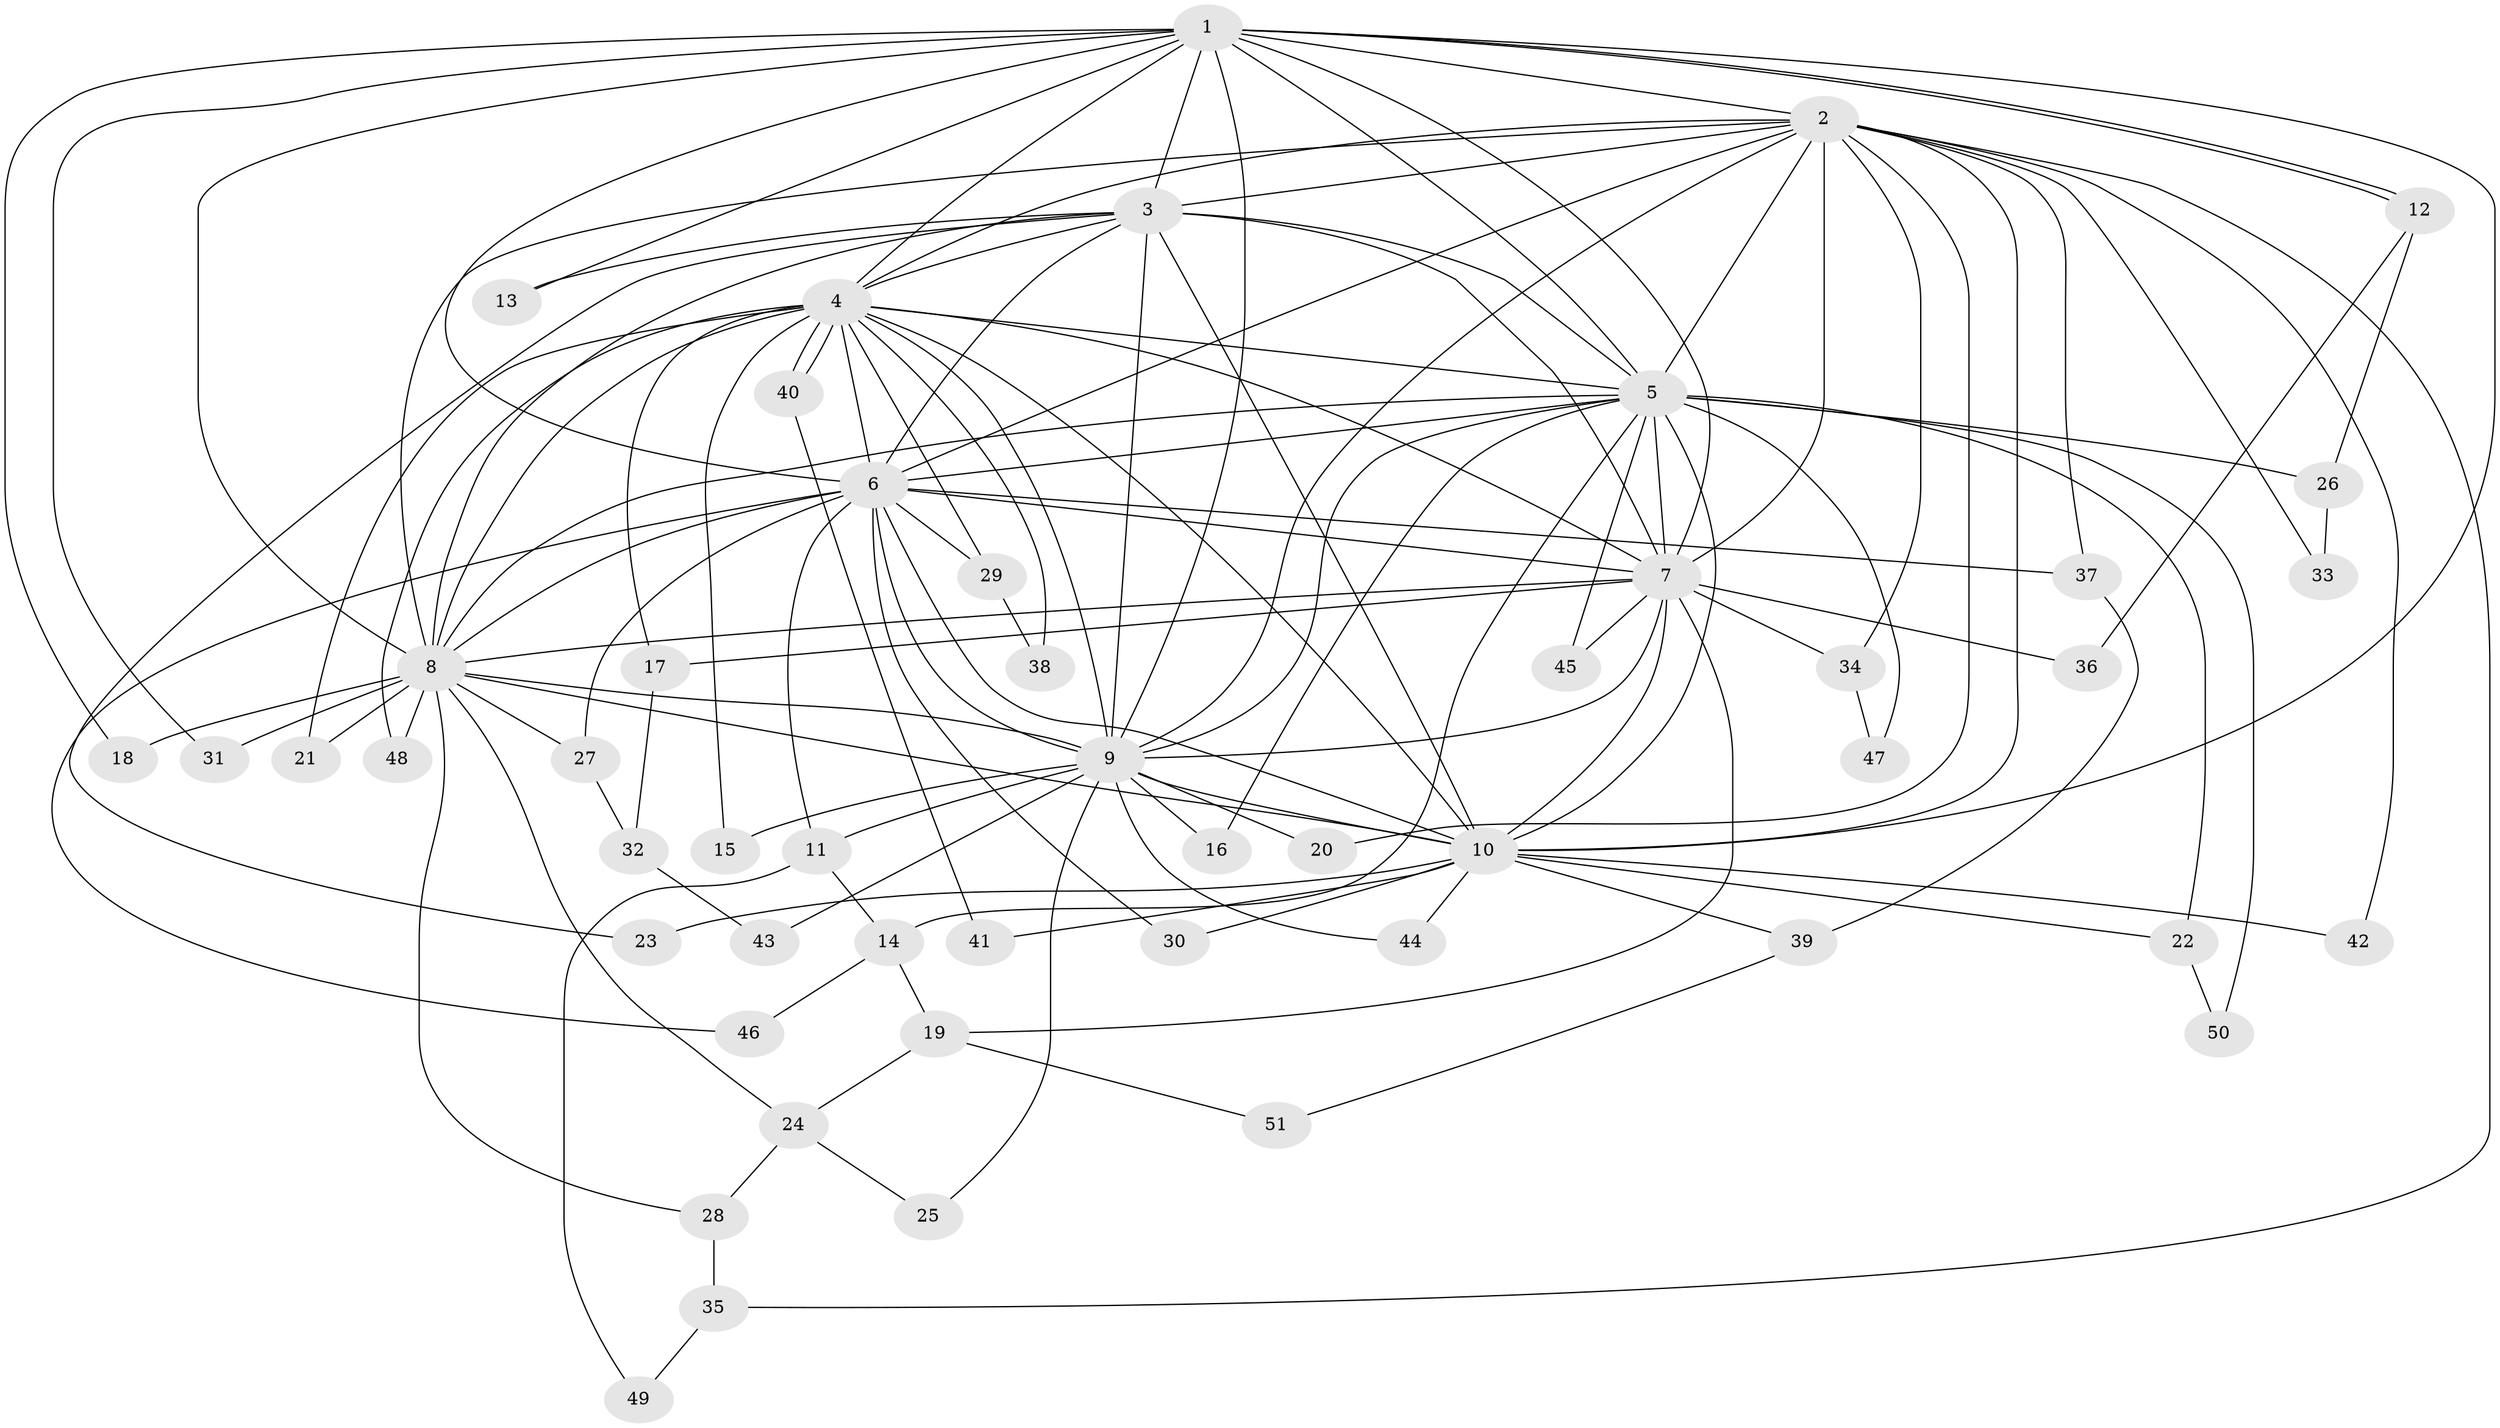 // Generated by graph-tools (version 1.1) at 2025/34/03/09/25 02:34:50]
// undirected, 51 vertices, 127 edges
graph export_dot {
graph [start="1"]
  node [color=gray90,style=filled];
  1;
  2;
  3;
  4;
  5;
  6;
  7;
  8;
  9;
  10;
  11;
  12;
  13;
  14;
  15;
  16;
  17;
  18;
  19;
  20;
  21;
  22;
  23;
  24;
  25;
  26;
  27;
  28;
  29;
  30;
  31;
  32;
  33;
  34;
  35;
  36;
  37;
  38;
  39;
  40;
  41;
  42;
  43;
  44;
  45;
  46;
  47;
  48;
  49;
  50;
  51;
  1 -- 2;
  1 -- 3;
  1 -- 4;
  1 -- 5;
  1 -- 6;
  1 -- 7;
  1 -- 8;
  1 -- 9;
  1 -- 10;
  1 -- 12;
  1 -- 12;
  1 -- 13;
  1 -- 18;
  1 -- 31;
  2 -- 3;
  2 -- 4;
  2 -- 5;
  2 -- 6;
  2 -- 7;
  2 -- 8;
  2 -- 9;
  2 -- 10;
  2 -- 20;
  2 -- 33;
  2 -- 34;
  2 -- 35;
  2 -- 37;
  2 -- 42;
  3 -- 4;
  3 -- 5;
  3 -- 6;
  3 -- 7;
  3 -- 8;
  3 -- 9;
  3 -- 10;
  3 -- 13;
  3 -- 23;
  4 -- 5;
  4 -- 6;
  4 -- 7;
  4 -- 8;
  4 -- 9;
  4 -- 10;
  4 -- 15;
  4 -- 17;
  4 -- 21;
  4 -- 29;
  4 -- 38;
  4 -- 40;
  4 -- 40;
  4 -- 48;
  5 -- 6;
  5 -- 7;
  5 -- 8;
  5 -- 9;
  5 -- 10;
  5 -- 14;
  5 -- 16;
  5 -- 22;
  5 -- 26;
  5 -- 45;
  5 -- 47;
  5 -- 50;
  6 -- 7;
  6 -- 8;
  6 -- 9;
  6 -- 10;
  6 -- 11;
  6 -- 27;
  6 -- 29;
  6 -- 30;
  6 -- 37;
  6 -- 46;
  7 -- 8;
  7 -- 9;
  7 -- 10;
  7 -- 17;
  7 -- 19;
  7 -- 34;
  7 -- 36;
  7 -- 45;
  8 -- 9;
  8 -- 10;
  8 -- 18;
  8 -- 21;
  8 -- 24;
  8 -- 27;
  8 -- 28;
  8 -- 31;
  8 -- 48;
  9 -- 10;
  9 -- 11;
  9 -- 15;
  9 -- 16;
  9 -- 20;
  9 -- 25;
  9 -- 43;
  9 -- 44;
  10 -- 22;
  10 -- 23;
  10 -- 30;
  10 -- 39;
  10 -- 41;
  10 -- 42;
  10 -- 44;
  11 -- 14;
  11 -- 49;
  12 -- 26;
  12 -- 36;
  14 -- 19;
  14 -- 46;
  17 -- 32;
  19 -- 24;
  19 -- 51;
  22 -- 50;
  24 -- 25;
  24 -- 28;
  26 -- 33;
  27 -- 32;
  28 -- 35;
  29 -- 38;
  32 -- 43;
  34 -- 47;
  35 -- 49;
  37 -- 39;
  39 -- 51;
  40 -- 41;
}
